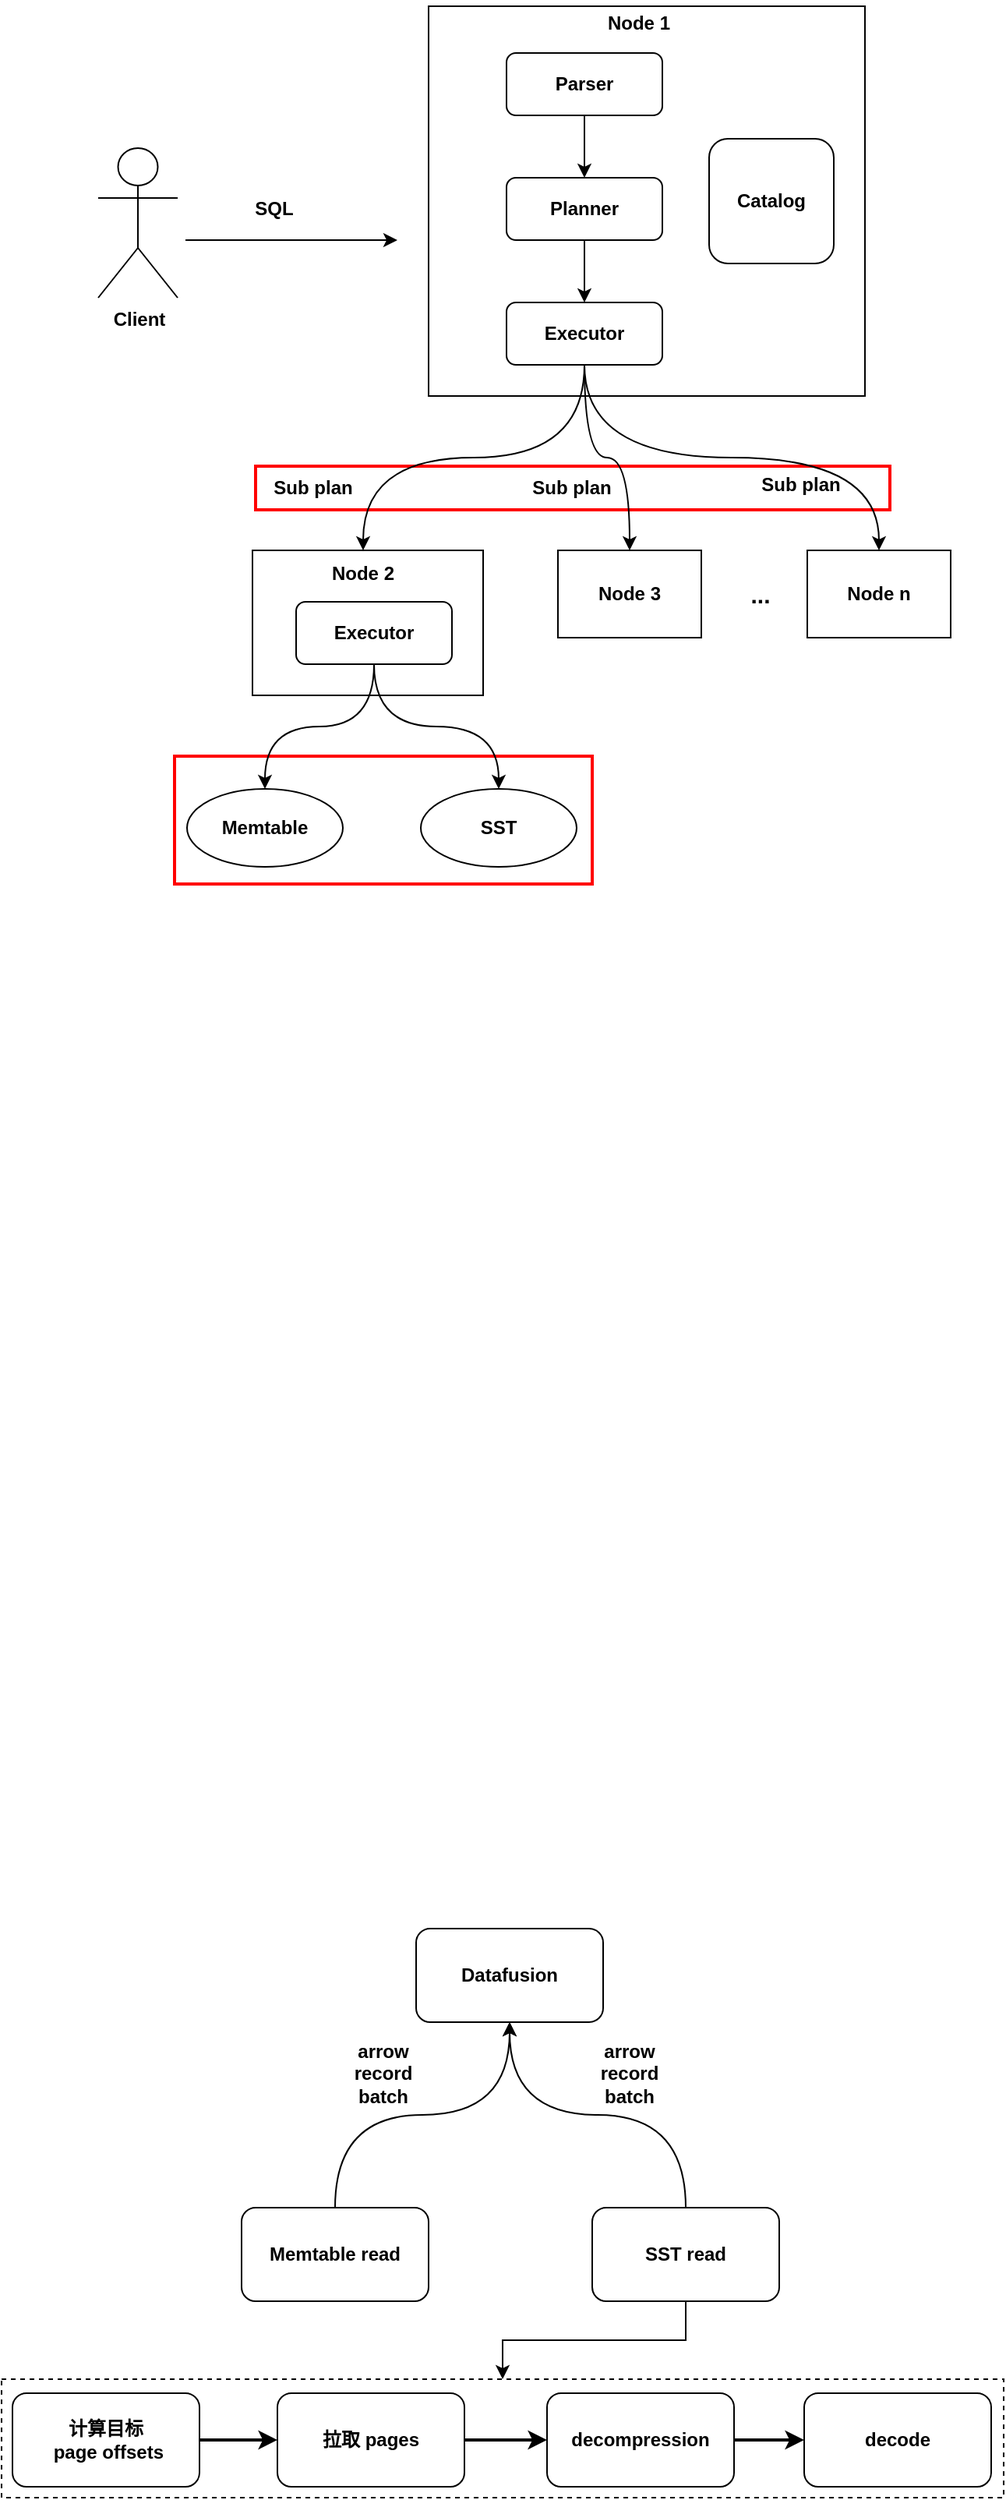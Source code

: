 <mxfile version="22.1.7" type="github">
  <diagram name="第 1 页" id="rps6Cipa3gKC37jfnILK">
    <mxGraphModel dx="1414" dy="635" grid="0" gridSize="10" guides="1" tooltips="1" connect="1" arrows="1" fold="1" page="1" pageScale="1" pageWidth="827" pageHeight="1169" math="0" shadow="0">
      <root>
        <mxCell id="0" />
        <mxCell id="1" parent="0" />
        <mxCell id="5W2cTwgAZAYK2Sw7-8Q3-71" value="" style="rounded=0;whiteSpace=wrap;html=1;dashed=1;" vertex="1" parent="1">
          <mxGeometry x="94" y="1653" width="643" height="76" as="geometry" />
        </mxCell>
        <mxCell id="5W2cTwgAZAYK2Sw7-8Q3-59" value="" style="rounded=0;whiteSpace=wrap;html=1;strokeColor=#FF0000;strokeWidth=2;fontStyle=1" vertex="1" parent="1">
          <mxGeometry x="257" y="426" width="407" height="28" as="geometry" />
        </mxCell>
        <mxCell id="5W2cTwgAZAYK2Sw7-8Q3-6" value="" style="rounded=0;whiteSpace=wrap;html=1;" vertex="1" parent="1">
          <mxGeometry x="368" y="131" width="280" height="250" as="geometry" />
        </mxCell>
        <mxCell id="5W2cTwgAZAYK2Sw7-8Q3-4" style="edgeStyle=orthogonalEdgeStyle;rounded=0;orthogonalLoop=1;jettySize=auto;html=1;exitX=0.5;exitY=1;exitDx=0;exitDy=0;entryX=0.5;entryY=0;entryDx=0;entryDy=0;" edge="1" parent="1" source="5W2cTwgAZAYK2Sw7-8Q3-1" target="5W2cTwgAZAYK2Sw7-8Q3-2">
          <mxGeometry relative="1" as="geometry" />
        </mxCell>
        <mxCell id="5W2cTwgAZAYK2Sw7-8Q3-1" value="&lt;b&gt;Parser&lt;/b&gt;" style="rounded=1;whiteSpace=wrap;html=1;" vertex="1" parent="1">
          <mxGeometry x="418" y="161" width="100" height="40" as="geometry" />
        </mxCell>
        <mxCell id="5W2cTwgAZAYK2Sw7-8Q3-5" style="edgeStyle=orthogonalEdgeStyle;rounded=0;orthogonalLoop=1;jettySize=auto;html=1;exitX=0.5;exitY=1;exitDx=0;exitDy=0;" edge="1" parent="1" source="5W2cTwgAZAYK2Sw7-8Q3-2" target="5W2cTwgAZAYK2Sw7-8Q3-3">
          <mxGeometry relative="1" as="geometry" />
        </mxCell>
        <mxCell id="5W2cTwgAZAYK2Sw7-8Q3-2" value="&lt;b&gt;Planner&lt;/b&gt;" style="rounded=1;whiteSpace=wrap;html=1;" vertex="1" parent="1">
          <mxGeometry x="418" y="241" width="100" height="40" as="geometry" />
        </mxCell>
        <mxCell id="5W2cTwgAZAYK2Sw7-8Q3-53" style="edgeStyle=orthogonalEdgeStyle;rounded=0;orthogonalLoop=1;jettySize=auto;html=1;exitX=0.5;exitY=1;exitDx=0;exitDy=0;entryX=0.5;entryY=0;entryDx=0;entryDy=0;curved=1;" edge="1" parent="1" source="5W2cTwgAZAYK2Sw7-8Q3-3" target="5W2cTwgAZAYK2Sw7-8Q3-48">
          <mxGeometry relative="1" as="geometry" />
        </mxCell>
        <mxCell id="5W2cTwgAZAYK2Sw7-8Q3-54" style="edgeStyle=orthogonalEdgeStyle;rounded=0;orthogonalLoop=1;jettySize=auto;html=1;exitX=0.5;exitY=1;exitDx=0;exitDy=0;entryX=0.5;entryY=0;entryDx=0;entryDy=0;curved=1;" edge="1" parent="1" source="5W2cTwgAZAYK2Sw7-8Q3-3" target="5W2cTwgAZAYK2Sw7-8Q3-50">
          <mxGeometry relative="1" as="geometry" />
        </mxCell>
        <mxCell id="5W2cTwgAZAYK2Sw7-8Q3-60" style="edgeStyle=orthogonalEdgeStyle;rounded=0;orthogonalLoop=1;jettySize=auto;html=1;exitX=0.5;exitY=1;exitDx=0;exitDy=0;entryX=0.5;entryY=0;entryDx=0;entryDy=0;curved=1;" edge="1" parent="1" source="5W2cTwgAZAYK2Sw7-8Q3-3" target="5W2cTwgAZAYK2Sw7-8Q3-45">
          <mxGeometry relative="1" as="geometry" />
        </mxCell>
        <mxCell id="5W2cTwgAZAYK2Sw7-8Q3-3" value="&lt;b&gt;Executor&lt;/b&gt;" style="rounded=1;whiteSpace=wrap;html=1;" vertex="1" parent="1">
          <mxGeometry x="418" y="321" width="100" height="40" as="geometry" />
        </mxCell>
        <mxCell id="5W2cTwgAZAYK2Sw7-8Q3-14" value="&lt;b&gt;Catalog&lt;/b&gt;" style="rounded=1;whiteSpace=wrap;html=1;" vertex="1" parent="1">
          <mxGeometry x="548" y="216" width="80" height="80" as="geometry" />
        </mxCell>
        <mxCell id="5W2cTwgAZAYK2Sw7-8Q3-15" value="&lt;b&gt;Client&lt;/b&gt;" style="shape=umlActor;verticalLabelPosition=bottom;verticalAlign=top;html=1;outlineConnect=0;" vertex="1" parent="1">
          <mxGeometry x="156" y="222" width="51" height="96" as="geometry" />
        </mxCell>
        <mxCell id="5W2cTwgAZAYK2Sw7-8Q3-20" value="" style="endArrow=classic;html=1;rounded=0;" edge="1" parent="1">
          <mxGeometry width="50" height="50" relative="1" as="geometry">
            <mxPoint x="212" y="281" as="sourcePoint" />
            <mxPoint x="348" y="281" as="targetPoint" />
          </mxGeometry>
        </mxCell>
        <mxCell id="5W2cTwgAZAYK2Sw7-8Q3-21" value="&lt;b&gt;SQL&lt;/b&gt;" style="text;html=1;strokeColor=none;fillColor=none;align=center;verticalAlign=middle;whiteSpace=wrap;rounded=0;" vertex="1" parent="1">
          <mxGeometry x="239" y="246" width="60" height="30" as="geometry" />
        </mxCell>
        <mxCell id="5W2cTwgAZAYK2Sw7-8Q3-31" value="" style="rounded=0;whiteSpace=wrap;html=1;strokeColor=#FF0000;strokeWidth=2;" vertex="1" parent="1">
          <mxGeometry x="205" y="612" width="268" height="82" as="geometry" />
        </mxCell>
        <mxCell id="5W2cTwgAZAYK2Sw7-8Q3-32" value="" style="rounded=0;whiteSpace=wrap;html=1;" vertex="1" parent="1">
          <mxGeometry x="255" y="480" width="148" height="93" as="geometry" />
        </mxCell>
        <mxCell id="5W2cTwgAZAYK2Sw7-8Q3-37" style="edgeStyle=orthogonalEdgeStyle;rounded=0;orthogonalLoop=1;jettySize=auto;html=1;exitX=0.5;exitY=1;exitDx=0;exitDy=0;entryX=0.5;entryY=0;entryDx=0;entryDy=0;curved=1;" edge="1" parent="1" source="5W2cTwgAZAYK2Sw7-8Q3-39" target="5W2cTwgAZAYK2Sw7-8Q3-40">
          <mxGeometry relative="1" as="geometry" />
        </mxCell>
        <mxCell id="5W2cTwgAZAYK2Sw7-8Q3-38" style="edgeStyle=orthogonalEdgeStyle;rounded=0;orthogonalLoop=1;jettySize=auto;html=1;exitX=0.5;exitY=1;exitDx=0;exitDy=0;entryX=0.5;entryY=0;entryDx=0;entryDy=0;curved=1;" edge="1" parent="1" source="5W2cTwgAZAYK2Sw7-8Q3-39" target="5W2cTwgAZAYK2Sw7-8Q3-41">
          <mxGeometry relative="1" as="geometry" />
        </mxCell>
        <mxCell id="5W2cTwgAZAYK2Sw7-8Q3-39" value="&lt;span&gt;Executor&lt;/span&gt;" style="rounded=1;whiteSpace=wrap;html=1;fontStyle=1" vertex="1" parent="1">
          <mxGeometry x="283" y="513" width="100" height="40" as="geometry" />
        </mxCell>
        <mxCell id="5W2cTwgAZAYK2Sw7-8Q3-40" value="Memtable" style="ellipse;whiteSpace=wrap;html=1;fontStyle=1" vertex="1" parent="1">
          <mxGeometry x="213" y="633" width="100" height="50" as="geometry" />
        </mxCell>
        <mxCell id="5W2cTwgAZAYK2Sw7-8Q3-41" value="SST" style="ellipse;whiteSpace=wrap;html=1;fontStyle=1" vertex="1" parent="1">
          <mxGeometry x="363" y="633" width="100" height="50" as="geometry" />
        </mxCell>
        <mxCell id="5W2cTwgAZAYK2Sw7-8Q3-45" value="Node 2" style="text;html=1;strokeColor=none;fillColor=none;align=center;verticalAlign=middle;whiteSpace=wrap;rounded=0;fontStyle=1" vertex="1" parent="1">
          <mxGeometry x="296" y="480" width="60" height="30" as="geometry" />
        </mxCell>
        <mxCell id="5W2cTwgAZAYK2Sw7-8Q3-47" value="Sub plan" style="text;html=1;strokeColor=none;fillColor=none;align=center;verticalAlign=middle;whiteSpace=wrap;rounded=0;fontStyle=1" vertex="1" parent="1">
          <mxGeometry x="264" y="425" width="60" height="30" as="geometry" />
        </mxCell>
        <mxCell id="5W2cTwgAZAYK2Sw7-8Q3-48" value="" style="rounded=0;whiteSpace=wrap;html=1;fontStyle=1" vertex="1" parent="1">
          <mxGeometry x="451" y="480" width="92" height="56" as="geometry" />
        </mxCell>
        <mxCell id="5W2cTwgAZAYK2Sw7-8Q3-49" value="Node 3" style="text;html=1;strokeColor=none;fillColor=none;align=center;verticalAlign=middle;whiteSpace=wrap;rounded=0;fontStyle=1" vertex="1" parent="1">
          <mxGeometry x="467" y="493" width="60" height="30" as="geometry" />
        </mxCell>
        <mxCell id="5W2cTwgAZAYK2Sw7-8Q3-50" value="" style="rounded=0;whiteSpace=wrap;html=1;fontStyle=1" vertex="1" parent="1">
          <mxGeometry x="611" y="480" width="92" height="56" as="geometry" />
        </mxCell>
        <mxCell id="5W2cTwgAZAYK2Sw7-8Q3-51" value="Node n" style="text;html=1;strokeColor=none;fillColor=none;align=center;verticalAlign=middle;whiteSpace=wrap;rounded=0;fontStyle=1" vertex="1" parent="1">
          <mxGeometry x="627" y="493" width="60" height="30" as="geometry" />
        </mxCell>
        <mxCell id="5W2cTwgAZAYK2Sw7-8Q3-52" value="&lt;font style=&quot;font-size: 15px;&quot;&gt;&lt;span&gt;...&lt;/span&gt;&lt;/font&gt;" style="text;html=1;strokeColor=none;fillColor=none;align=center;verticalAlign=middle;whiteSpace=wrap;rounded=0;fontStyle=1" vertex="1" parent="1">
          <mxGeometry x="551" y="493" width="60" height="30" as="geometry" />
        </mxCell>
        <mxCell id="5W2cTwgAZAYK2Sw7-8Q3-55" value="Sub plan" style="text;html=1;strokeColor=none;fillColor=none;align=center;verticalAlign=middle;whiteSpace=wrap;rounded=0;fontStyle=1" vertex="1" parent="1">
          <mxGeometry x="430" y="425" width="60" height="30" as="geometry" />
        </mxCell>
        <mxCell id="5W2cTwgAZAYK2Sw7-8Q3-56" value="Sub plan" style="text;html=1;strokeColor=none;fillColor=none;align=center;verticalAlign=middle;whiteSpace=wrap;rounded=0;fontStyle=1" vertex="1" parent="1">
          <mxGeometry x="577" y="422.5" width="60" height="30" as="geometry" />
        </mxCell>
        <mxCell id="5W2cTwgAZAYK2Sw7-8Q3-61" value="Node 1" style="text;html=1;strokeColor=none;fillColor=none;align=center;verticalAlign=middle;whiteSpace=wrap;rounded=0;fontStyle=1" vertex="1" parent="1">
          <mxGeometry x="473" y="127" width="60" height="30" as="geometry" />
        </mxCell>
        <mxCell id="5W2cTwgAZAYK2Sw7-8Q3-67" style="edgeStyle=orthogonalEdgeStyle;rounded=0;orthogonalLoop=1;jettySize=auto;html=1;exitX=1;exitY=0.5;exitDx=0;exitDy=0;fontSize=13;strokeWidth=2;" edge="1" parent="1" source="5W2cTwgAZAYK2Sw7-8Q3-63" target="5W2cTwgAZAYK2Sw7-8Q3-64">
          <mxGeometry relative="1" as="geometry" />
        </mxCell>
        <mxCell id="5W2cTwgAZAYK2Sw7-8Q3-63" value="&lt;div&gt;&lt;span&gt;计算目标&lt;/span&gt;&lt;/div&gt;&lt;div&gt;&lt;span&gt;&amp;nbsp;page offsets&lt;/span&gt;&lt;/div&gt;" style="rounded=1;whiteSpace=wrap;html=1;fontStyle=1" vertex="1" parent="1">
          <mxGeometry x="101" y="1662" width="120" height="60" as="geometry" />
        </mxCell>
        <mxCell id="5W2cTwgAZAYK2Sw7-8Q3-68" style="edgeStyle=orthogonalEdgeStyle;rounded=0;orthogonalLoop=1;jettySize=auto;html=1;exitX=1;exitY=0.5;exitDx=0;exitDy=0;strokeWidth=2;" edge="1" parent="1" source="5W2cTwgAZAYK2Sw7-8Q3-64" target="5W2cTwgAZAYK2Sw7-8Q3-65">
          <mxGeometry relative="1" as="geometry" />
        </mxCell>
        <mxCell id="5W2cTwgAZAYK2Sw7-8Q3-64" value="拉取 pages" style="rounded=1;whiteSpace=wrap;html=1;fontStyle=1" vertex="1" parent="1">
          <mxGeometry x="271" y="1662" width="120" height="60" as="geometry" />
        </mxCell>
        <mxCell id="5W2cTwgAZAYK2Sw7-8Q3-69" style="edgeStyle=orthogonalEdgeStyle;rounded=0;orthogonalLoop=1;jettySize=auto;html=1;exitX=1;exitY=0.5;exitDx=0;exitDy=0;strokeWidth=2;" edge="1" parent="1" source="5W2cTwgAZAYK2Sw7-8Q3-65" target="5W2cTwgAZAYK2Sw7-8Q3-66">
          <mxGeometry relative="1" as="geometry" />
        </mxCell>
        <mxCell id="5W2cTwgAZAYK2Sw7-8Q3-65" value="decompression" style="rounded=1;whiteSpace=wrap;html=1;fontStyle=1" vertex="1" parent="1">
          <mxGeometry x="444" y="1662" width="120" height="60" as="geometry" />
        </mxCell>
        <mxCell id="5W2cTwgAZAYK2Sw7-8Q3-66" value="decode" style="rounded=1;whiteSpace=wrap;html=1;fontStyle=1" vertex="1" parent="1">
          <mxGeometry x="609" y="1662" width="120" height="60" as="geometry" />
        </mxCell>
        <mxCell id="5W2cTwgAZAYK2Sw7-8Q3-73" value="&lt;b&gt;Datafusion&lt;/b&gt;" style="rounded=1;whiteSpace=wrap;html=1;" vertex="1" parent="1">
          <mxGeometry x="360" y="1364" width="120" height="60" as="geometry" />
        </mxCell>
        <mxCell id="5W2cTwgAZAYK2Sw7-8Q3-80" style="edgeStyle=orthogonalEdgeStyle;rounded=0;orthogonalLoop=1;jettySize=auto;html=1;exitX=0.5;exitY=0;exitDx=0;exitDy=0;curved=1;" edge="1" parent="1" source="5W2cTwgAZAYK2Sw7-8Q3-74" target="5W2cTwgAZAYK2Sw7-8Q3-73">
          <mxGeometry relative="1" as="geometry" />
        </mxCell>
        <mxCell id="5W2cTwgAZAYK2Sw7-8Q3-74" value="&lt;b&gt;Memtable read&lt;br&gt;&lt;/b&gt;" style="rounded=1;whiteSpace=wrap;html=1;" vertex="1" parent="1">
          <mxGeometry x="248" y="1543" width="120" height="60" as="geometry" />
        </mxCell>
        <mxCell id="5W2cTwgAZAYK2Sw7-8Q3-76" style="edgeStyle=orthogonalEdgeStyle;rounded=0;orthogonalLoop=1;jettySize=auto;html=1;exitX=0.5;exitY=1;exitDx=0;exitDy=0;" edge="1" parent="1" source="5W2cTwgAZAYK2Sw7-8Q3-75" target="5W2cTwgAZAYK2Sw7-8Q3-71">
          <mxGeometry relative="1" as="geometry" />
        </mxCell>
        <mxCell id="5W2cTwgAZAYK2Sw7-8Q3-82" style="edgeStyle=orthogonalEdgeStyle;rounded=0;orthogonalLoop=1;jettySize=auto;html=1;exitX=0.5;exitY=0;exitDx=0;exitDy=0;entryX=0.5;entryY=1;entryDx=0;entryDy=0;curved=1;" edge="1" parent="1" source="5W2cTwgAZAYK2Sw7-8Q3-75" target="5W2cTwgAZAYK2Sw7-8Q3-73">
          <mxGeometry relative="1" as="geometry" />
        </mxCell>
        <mxCell id="5W2cTwgAZAYK2Sw7-8Q3-75" value="&lt;b&gt;SST read&lt;br&gt;&lt;/b&gt;" style="rounded=1;whiteSpace=wrap;html=1;" vertex="1" parent="1">
          <mxGeometry x="473" y="1543" width="120" height="60" as="geometry" />
        </mxCell>
        <mxCell id="5W2cTwgAZAYK2Sw7-8Q3-83" value="&lt;b&gt;arrow record batch&lt;/b&gt;" style="text;html=1;strokeColor=none;fillColor=none;align=center;verticalAlign=middle;whiteSpace=wrap;rounded=0;" vertex="1" parent="1">
          <mxGeometry x="467" y="1442" width="60" height="30" as="geometry" />
        </mxCell>
        <mxCell id="5W2cTwgAZAYK2Sw7-8Q3-84" value="&lt;b&gt;arrow record batch&lt;/b&gt;" style="text;html=1;strokeColor=none;fillColor=none;align=center;verticalAlign=middle;whiteSpace=wrap;rounded=0;" vertex="1" parent="1">
          <mxGeometry x="309" y="1442" width="60" height="30" as="geometry" />
        </mxCell>
      </root>
    </mxGraphModel>
  </diagram>
</mxfile>
